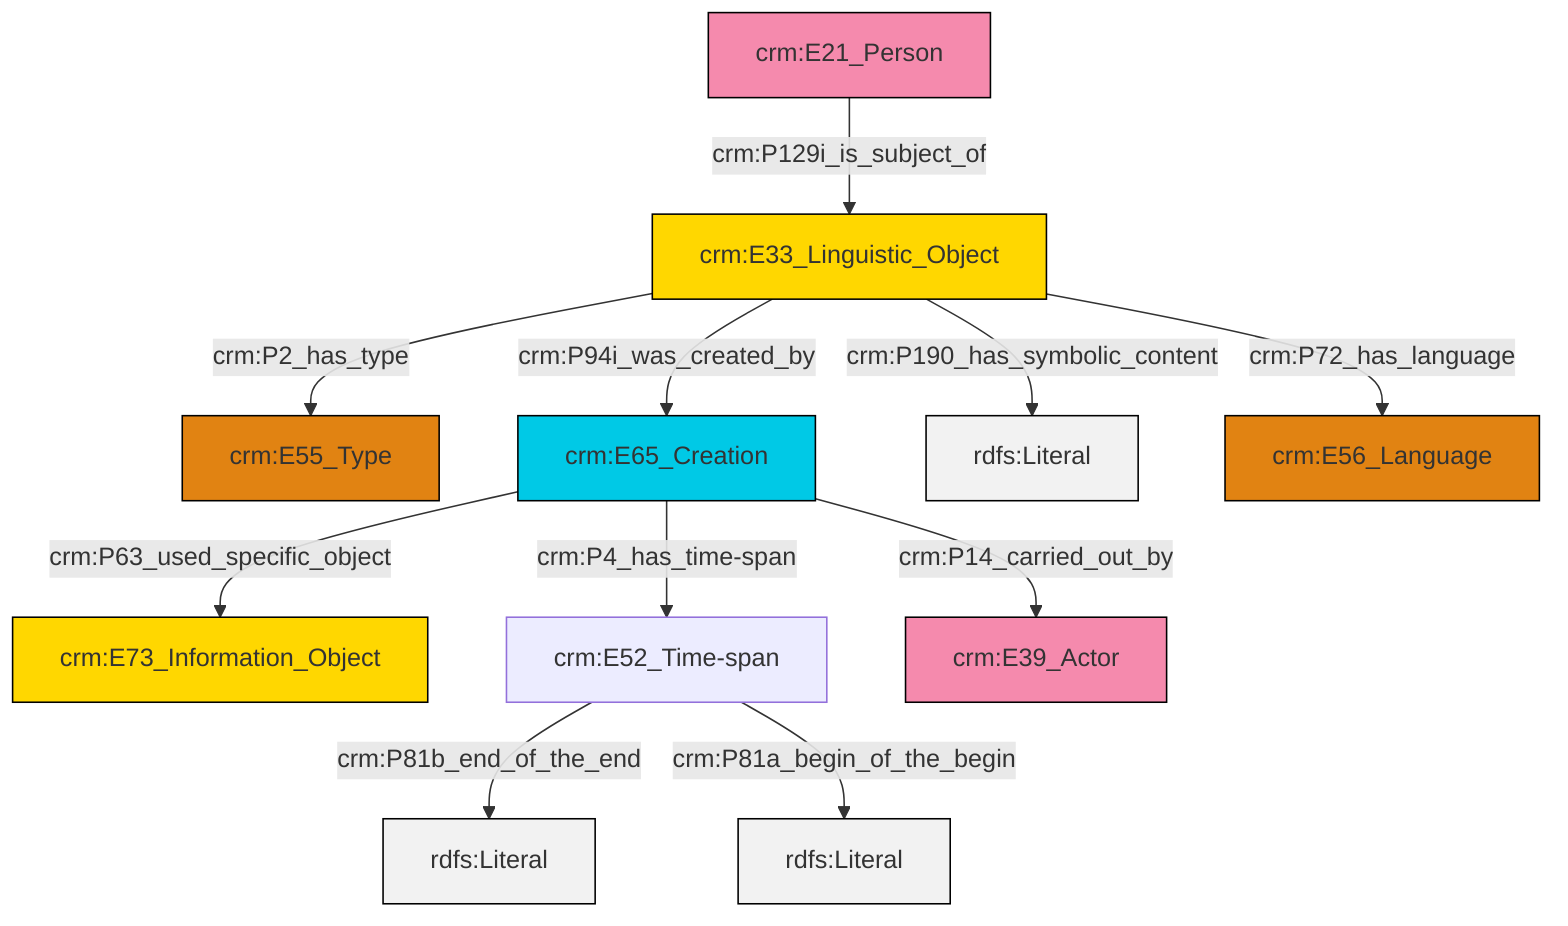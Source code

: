 graph TD
classDef Literal fill:#f2f2f2,stroke:#000000;
classDef CRM_Entity fill:#FFFFFF,stroke:#000000;
classDef Temporal_Entity fill:#00C9E6, stroke:#000000;
classDef Type fill:#E18312, stroke:#000000;
classDef Time-Span fill:#2C9C91, stroke:#000000;
classDef Appellation fill:#FFEB7F, stroke:#000000;
classDef Place fill:#008836, stroke:#000000;
classDef Persistent_Item fill:#B266B2, stroke:#000000;
classDef Conceptual_Object fill:#FFD700, stroke:#000000;
classDef Physical_Thing fill:#D2B48C, stroke:#000000;
classDef Actor fill:#f58aad, stroke:#000000;
classDef PC_Classes fill:#4ce600, stroke:#000000;
classDef Multi fill:#cccccc,stroke:#000000;

4["crm:E52_Time-span"]:::Default -->|crm:P81b_end_of_the_end| 5[rdfs:Literal]:::Literal
8["crm:E65_Creation"]:::Temporal_Entity -->|crm:P4_has_time-span| 4["crm:E52_Time-span"]:::Default
8["crm:E65_Creation"]:::Temporal_Entity -->|crm:P14_carried_out_by| 6["crm:E39_Actor"]:::Actor
4["crm:E52_Time-span"]:::Default -->|crm:P81a_begin_of_the_begin| 9[rdfs:Literal]:::Literal
12["crm:E33_Linguistic_Object"]:::Conceptual_Object -->|crm:P190_has_symbolic_content| 13[rdfs:Literal]:::Literal
14["crm:E21_Person"]:::Actor -->|crm:P129i_is_subject_of| 12["crm:E33_Linguistic_Object"]:::Conceptual_Object
8["crm:E65_Creation"]:::Temporal_Entity -->|crm:P63_used_specific_object| 2["crm:E73_Information_Object"]:::Conceptual_Object
12["crm:E33_Linguistic_Object"]:::Conceptual_Object -->|crm:P94i_was_created_by| 8["crm:E65_Creation"]:::Temporal_Entity
12["crm:E33_Linguistic_Object"]:::Conceptual_Object -->|crm:P2_has_type| 0["crm:E55_Type"]:::Type
12["crm:E33_Linguistic_Object"]:::Conceptual_Object -->|crm:P72_has_language| 16["crm:E56_Language"]:::Type